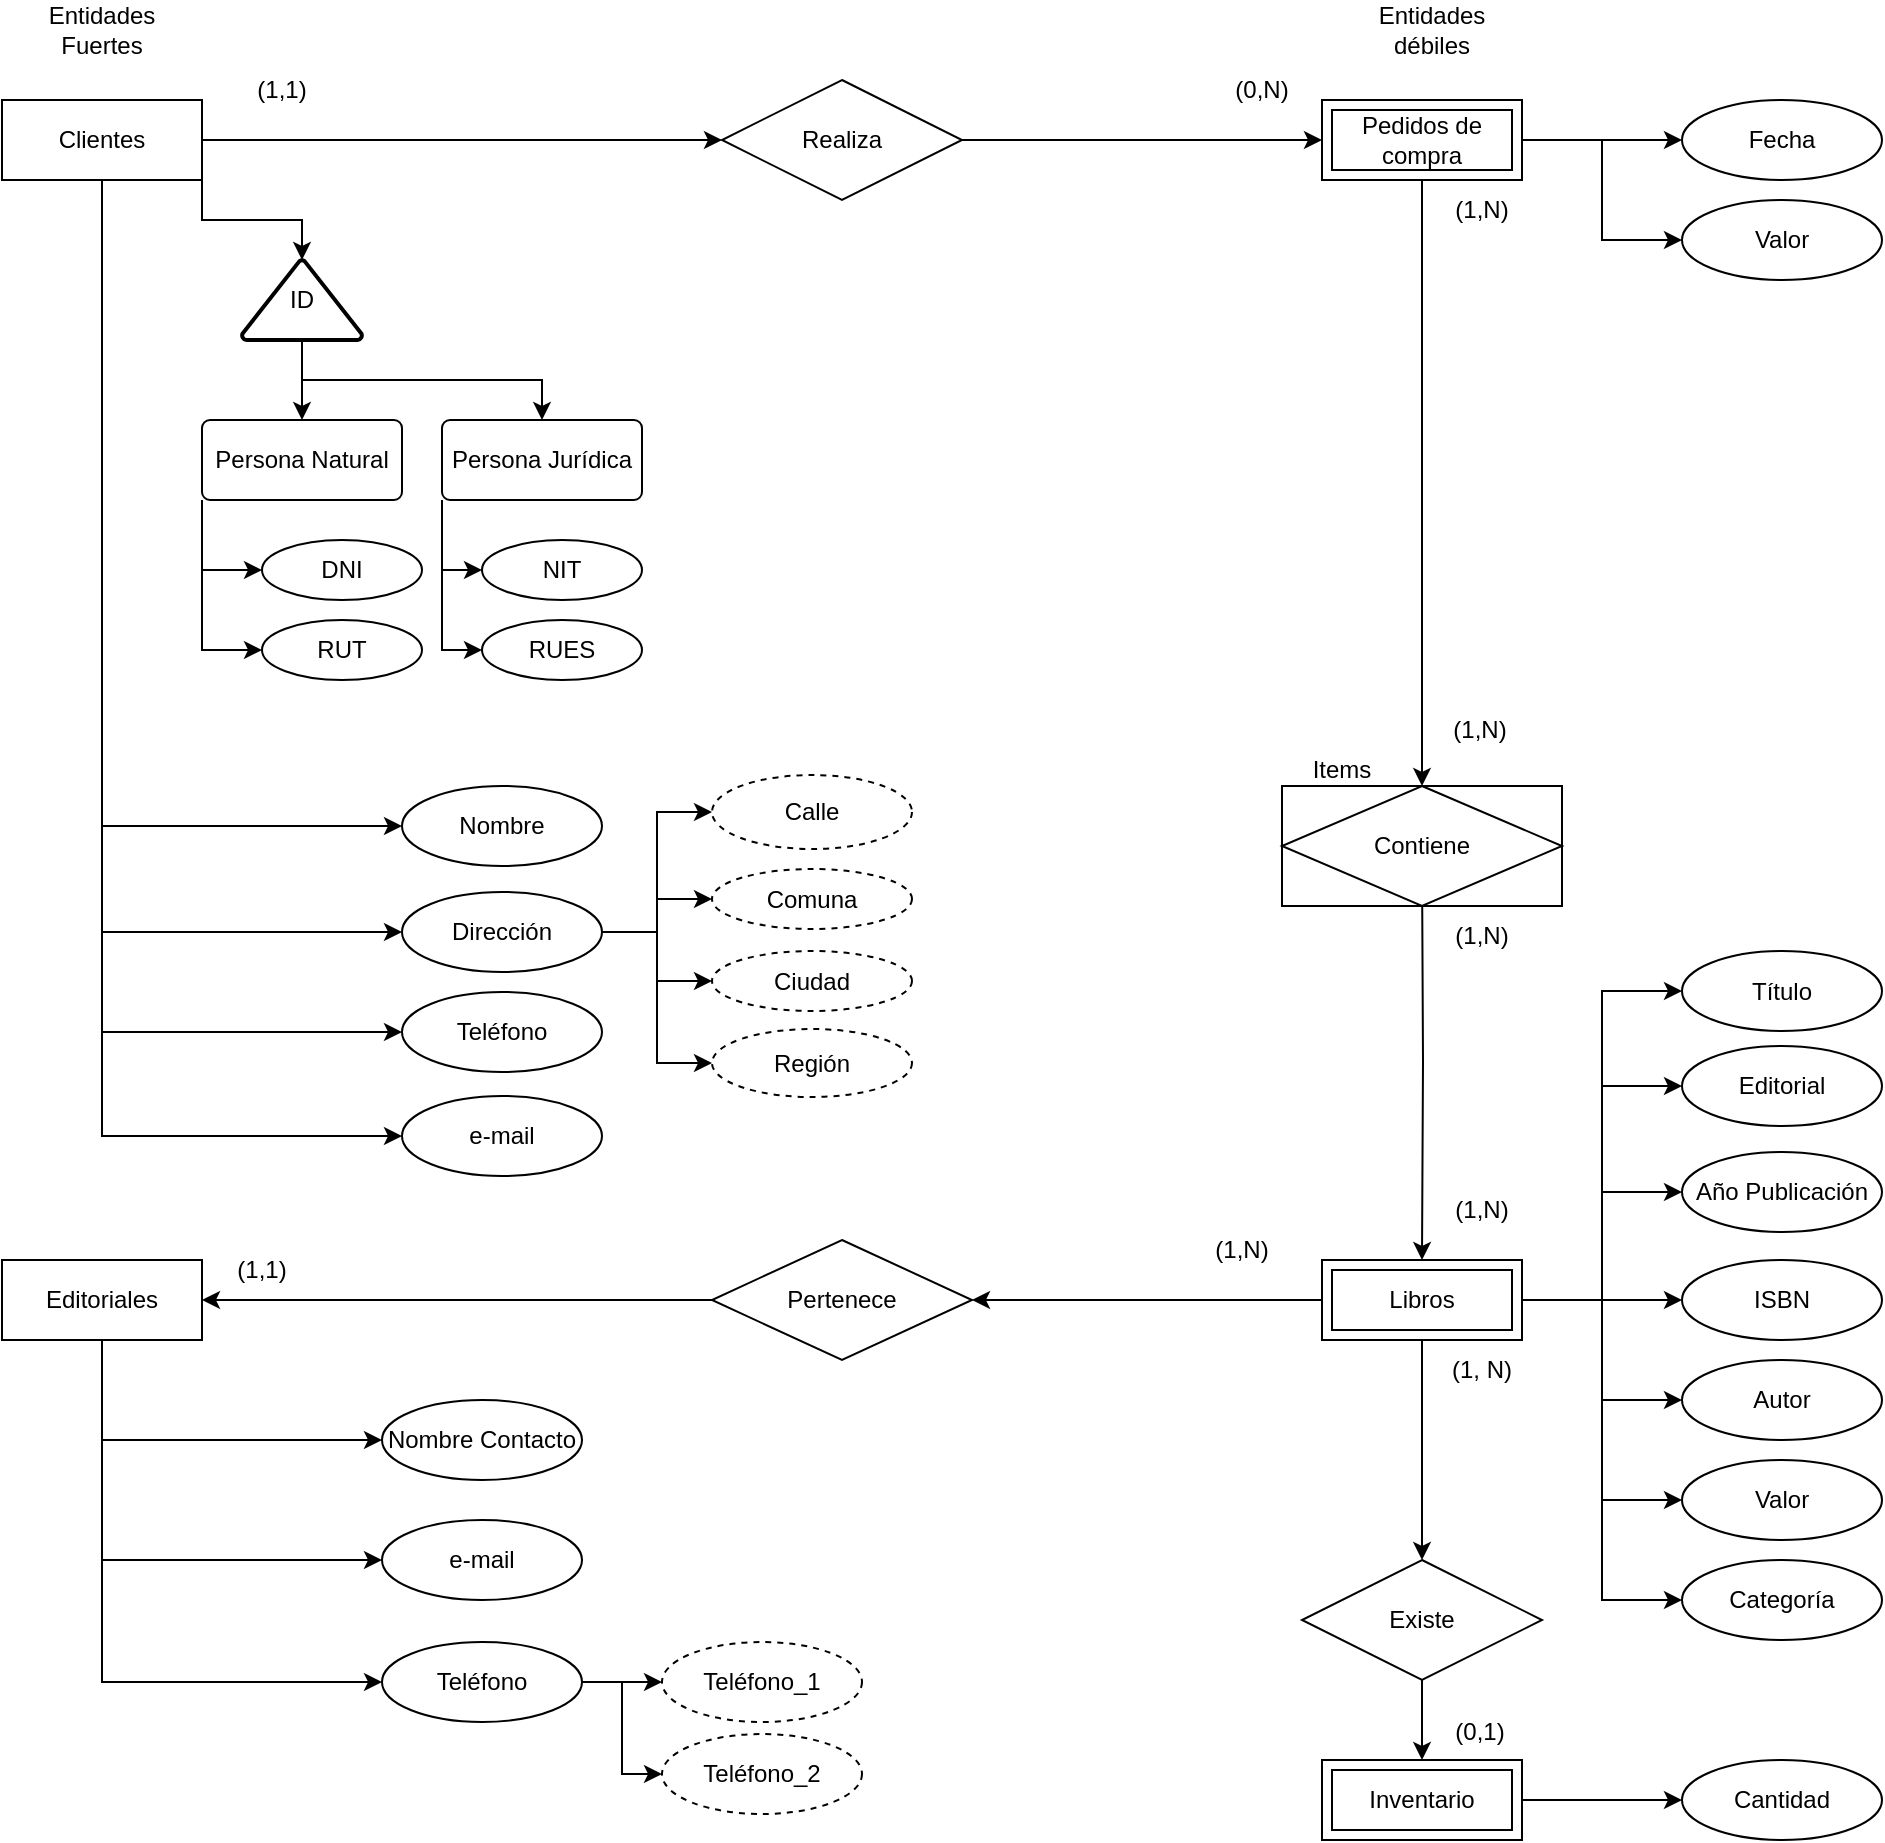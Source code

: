 <mxfile version="27.0.6">
  <diagram name="Page-1" id="aY8C0CWRc4ceLzLW_nXA">
    <mxGraphModel dx="2025" dy="656" grid="1" gridSize="10" guides="1" tooltips="1" connect="1" arrows="1" fold="1" page="1" pageScale="1" pageWidth="827" pageHeight="1169" math="0" shadow="0">
      <root>
        <mxCell id="0" />
        <mxCell id="1" parent="0" />
        <mxCell id="IEarKkadrqJ-7OaDFkOo-12" value="" style="edgeStyle=orthogonalEdgeStyle;rounded=0;orthogonalLoop=1;jettySize=auto;html=1;exitX=1;exitY=0.5;exitDx=0;exitDy=0;" parent="1" source="s6bERgY4n7bWf2fCO63s-3" target="IEarKkadrqJ-7OaDFkOo-10" edge="1">
          <mxGeometry relative="1" as="geometry" />
        </mxCell>
        <mxCell id="CXtI8FC8hVVEutXkW_Ce-2" style="edgeStyle=orthogonalEdgeStyle;rounded=0;orthogonalLoop=1;jettySize=auto;html=1;exitX=0.5;exitY=1;exitDx=0;exitDy=0;entryX=0;entryY=0.5;entryDx=0;entryDy=0;" parent="1" source="s6bERgY4n7bWf2fCO63s-3" target="CXtI8FC8hVVEutXkW_Ce-1" edge="1">
          <mxGeometry relative="1" as="geometry" />
        </mxCell>
        <mxCell id="CXtI8FC8hVVEutXkW_Ce-8" style="edgeStyle=orthogonalEdgeStyle;rounded=0;orthogonalLoop=1;jettySize=auto;html=1;exitX=0.5;exitY=1;exitDx=0;exitDy=0;entryX=0;entryY=0.5;entryDx=0;entryDy=0;" parent="1" source="s6bERgY4n7bWf2fCO63s-3" target="CXtI8FC8hVVEutXkW_Ce-3" edge="1">
          <mxGeometry relative="1" as="geometry" />
        </mxCell>
        <mxCell id="CXtI8FC8hVVEutXkW_Ce-9" style="edgeStyle=orthogonalEdgeStyle;rounded=0;orthogonalLoop=1;jettySize=auto;html=1;exitX=0.5;exitY=1;exitDx=0;exitDy=0;entryX=0;entryY=0.5;entryDx=0;entryDy=0;" parent="1" source="s6bERgY4n7bWf2fCO63s-3" target="CXtI8FC8hVVEutXkW_Ce-4" edge="1">
          <mxGeometry relative="1" as="geometry" />
        </mxCell>
        <mxCell id="CXtI8FC8hVVEutXkW_Ce-10" style="edgeStyle=orthogonalEdgeStyle;rounded=0;orthogonalLoop=1;jettySize=auto;html=1;exitX=0.5;exitY=1;exitDx=0;exitDy=0;entryX=0;entryY=0.5;entryDx=0;entryDy=0;" parent="1" source="s6bERgY4n7bWf2fCO63s-3" target="CXtI8FC8hVVEutXkW_Ce-5" edge="1">
          <mxGeometry relative="1" as="geometry" />
        </mxCell>
        <mxCell id="s6bERgY4n7bWf2fCO63s-12" style="edgeStyle=orthogonalEdgeStyle;rounded=0;orthogonalLoop=1;jettySize=auto;html=1;exitX=0;exitY=1;exitDx=0;exitDy=0;entryX=0;entryY=0.5;entryDx=0;entryDy=0;" edge="1" parent="1" source="S9vMv4I3xVLp12qS2ure-1" target="s6bERgY4n7bWf2fCO63s-8">
          <mxGeometry relative="1" as="geometry" />
        </mxCell>
        <mxCell id="s6bERgY4n7bWf2fCO63s-13" style="edgeStyle=orthogonalEdgeStyle;rounded=0;orthogonalLoop=1;jettySize=auto;html=1;exitX=0;exitY=1;exitDx=0;exitDy=0;entryX=0;entryY=0.5;entryDx=0;entryDy=0;" edge="1" parent="1" source="S9vMv4I3xVLp12qS2ure-1" target="s6bERgY4n7bWf2fCO63s-9">
          <mxGeometry relative="1" as="geometry" />
        </mxCell>
        <mxCell id="S9vMv4I3xVLp12qS2ure-1" value="Persona Natural" style="rounded=1;arcSize=10;whiteSpace=wrap;html=1;align=center;" parent="1" vertex="1">
          <mxGeometry x="60" y="230" width="100" height="40" as="geometry" />
        </mxCell>
        <mxCell id="IEarKkadrqJ-7OaDFkOo-15" style="edgeStyle=orthogonalEdgeStyle;rounded=0;orthogonalLoop=1;jettySize=auto;html=1;exitX=0.5;exitY=1;exitDx=0;exitDy=0;entryX=0.5;entryY=0;entryDx=0;entryDy=0;" parent="1" source="IEarKkadrqJ-7OaDFkOo-1" target="IEarKkadrqJ-7OaDFkOo-46" edge="1">
          <mxGeometry relative="1" as="geometry">
            <mxPoint x="670" y="160" as="targetPoint" />
          </mxGeometry>
        </mxCell>
        <mxCell id="s6bERgY4n7bWf2fCO63s-29" style="edgeStyle=orthogonalEdgeStyle;rounded=0;orthogonalLoop=1;jettySize=auto;html=1;exitX=1;exitY=0.5;exitDx=0;exitDy=0;entryX=0;entryY=0.5;entryDx=0;entryDy=0;" edge="1" parent="1" source="IEarKkadrqJ-7OaDFkOo-1" target="s6bERgY4n7bWf2fCO63s-27">
          <mxGeometry relative="1" as="geometry" />
        </mxCell>
        <mxCell id="s6bERgY4n7bWf2fCO63s-31" style="edgeStyle=orthogonalEdgeStyle;rounded=0;orthogonalLoop=1;jettySize=auto;html=1;exitX=1;exitY=0.5;exitDx=0;exitDy=0;entryX=0;entryY=0.5;entryDx=0;entryDy=0;" edge="1" parent="1" source="IEarKkadrqJ-7OaDFkOo-1" target="s6bERgY4n7bWf2fCO63s-28">
          <mxGeometry relative="1" as="geometry" />
        </mxCell>
        <mxCell id="IEarKkadrqJ-7OaDFkOo-1" value="Pedidos de compra" style="shape=ext;margin=3;double=1;whiteSpace=wrap;html=1;align=center;" parent="1" vertex="1">
          <mxGeometry x="620" y="70" width="100" height="40" as="geometry" />
        </mxCell>
        <mxCell id="s6bERgY4n7bWf2fCO63s-53" style="edgeStyle=orthogonalEdgeStyle;rounded=0;orthogonalLoop=1;jettySize=auto;html=1;exitX=0.5;exitY=1;exitDx=0;exitDy=0;entryX=0;entryY=0.5;entryDx=0;entryDy=0;" edge="1" parent="1" source="s6bERgY4n7bWf2fCO63s-58" target="s6bERgY4n7bWf2fCO63s-48">
          <mxGeometry relative="1" as="geometry" />
        </mxCell>
        <mxCell id="s6bERgY4n7bWf2fCO63s-54" style="edgeStyle=orthogonalEdgeStyle;rounded=0;orthogonalLoop=1;jettySize=auto;html=1;exitX=0.5;exitY=1;exitDx=0;exitDy=0;entryX=0;entryY=0.5;entryDx=0;entryDy=0;" edge="1" parent="1" source="s6bERgY4n7bWf2fCO63s-58" target="s6bERgY4n7bWf2fCO63s-49">
          <mxGeometry relative="1" as="geometry" />
        </mxCell>
        <mxCell id="s6bERgY4n7bWf2fCO63s-55" style="edgeStyle=orthogonalEdgeStyle;rounded=0;orthogonalLoop=1;jettySize=auto;html=1;exitX=0.5;exitY=1;exitDx=0;exitDy=0;entryX=0;entryY=0.5;entryDx=0;entryDy=0;" edge="1" parent="1" source="s6bERgY4n7bWf2fCO63s-58" target="s6bERgY4n7bWf2fCO63s-50">
          <mxGeometry relative="1" as="geometry" />
        </mxCell>
        <mxCell id="s6bERgY4n7bWf2fCO63s-33" style="edgeStyle=orthogonalEdgeStyle;rounded=0;orthogonalLoop=1;jettySize=auto;html=1;exitX=1;exitY=0.5;exitDx=0;exitDy=0;entryX=0;entryY=0.5;entryDx=0;entryDy=0;" edge="1" parent="1" source="IEarKkadrqJ-7OaDFkOo-6" target="s6bERgY4n7bWf2fCO63s-32">
          <mxGeometry relative="1" as="geometry" />
        </mxCell>
        <mxCell id="IEarKkadrqJ-7OaDFkOo-6" value="Inventario" style="shape=ext;margin=3;double=1;whiteSpace=wrap;html=1;align=center;" parent="1" vertex="1">
          <mxGeometry x="620" y="900" width="100" height="40" as="geometry" />
        </mxCell>
        <mxCell id="IEarKkadrqJ-7OaDFkOo-7" value="Entidades Fuerte&lt;span style=&quot;background-color: transparent; color: light-dark(rgb(0, 0, 0), rgb(255, 255, 255));&quot;&gt;s&lt;/span&gt;" style="text;html=1;align=center;verticalAlign=middle;whiteSpace=wrap;rounded=0;" parent="1" vertex="1">
          <mxGeometry x="-20" y="20" width="60" height="30" as="geometry" />
        </mxCell>
        <mxCell id="IEarKkadrqJ-7OaDFkOo-8" value="Entidades débiles" style="text;html=1;align=center;verticalAlign=middle;whiteSpace=wrap;rounded=0;strokeColor=none;fillColor=none;" parent="1" vertex="1">
          <mxGeometry x="645" y="20" width="60" height="30" as="geometry" />
        </mxCell>
        <mxCell id="IEarKkadrqJ-7OaDFkOo-37" value="" style="edgeStyle=orthogonalEdgeStyle;rounded=0;orthogonalLoop=1;jettySize=auto;html=1;" parent="1" source="IEarKkadrqJ-7OaDFkOo-9" target="IEarKkadrqJ-7OaDFkOo-36" edge="1">
          <mxGeometry relative="1" as="geometry" />
        </mxCell>
        <mxCell id="IEarKkadrqJ-7OaDFkOo-42" style="edgeStyle=orthogonalEdgeStyle;rounded=0;orthogonalLoop=1;jettySize=auto;html=1;entryX=1;entryY=0.5;entryDx=0;entryDy=0;" parent="1" source="IEarKkadrqJ-7OaDFkOo-9" target="IEarKkadrqJ-7OaDFkOo-26" edge="1">
          <mxGeometry relative="1" as="geometry">
            <mxPoint x="470" y="670" as="targetPoint" />
          </mxGeometry>
        </mxCell>
        <mxCell id="s6bERgY4n7bWf2fCO63s-41" style="edgeStyle=orthogonalEdgeStyle;rounded=0;orthogonalLoop=1;jettySize=auto;html=1;exitX=1;exitY=0.5;exitDx=0;exitDy=0;entryX=0;entryY=0.5;entryDx=0;entryDy=0;" edge="1" parent="1" source="IEarKkadrqJ-7OaDFkOo-9" target="s6bERgY4n7bWf2fCO63s-36">
          <mxGeometry relative="1" as="geometry" />
        </mxCell>
        <mxCell id="s6bERgY4n7bWf2fCO63s-42" style="edgeStyle=orthogonalEdgeStyle;rounded=0;orthogonalLoop=1;jettySize=auto;html=1;exitX=1;exitY=0.5;exitDx=0;exitDy=0;entryX=0;entryY=0.5;entryDx=0;entryDy=0;" edge="1" parent="1" source="IEarKkadrqJ-7OaDFkOo-9" target="s6bERgY4n7bWf2fCO63s-37">
          <mxGeometry relative="1" as="geometry" />
        </mxCell>
        <mxCell id="s6bERgY4n7bWf2fCO63s-43" style="edgeStyle=orthogonalEdgeStyle;rounded=0;orthogonalLoop=1;jettySize=auto;html=1;exitX=1;exitY=0.5;exitDx=0;exitDy=0;entryX=0;entryY=0.5;entryDx=0;entryDy=0;" edge="1" parent="1" source="IEarKkadrqJ-7OaDFkOo-9" target="s6bERgY4n7bWf2fCO63s-34">
          <mxGeometry relative="1" as="geometry" />
        </mxCell>
        <mxCell id="s6bERgY4n7bWf2fCO63s-44" style="edgeStyle=orthogonalEdgeStyle;rounded=0;orthogonalLoop=1;jettySize=auto;html=1;exitX=1;exitY=0.5;exitDx=0;exitDy=0;entryX=0;entryY=0.5;entryDx=0;entryDy=0;" edge="1" parent="1" source="IEarKkadrqJ-7OaDFkOo-9" target="s6bERgY4n7bWf2fCO63s-35">
          <mxGeometry relative="1" as="geometry" />
        </mxCell>
        <mxCell id="s6bERgY4n7bWf2fCO63s-45" style="edgeStyle=orthogonalEdgeStyle;rounded=0;orthogonalLoop=1;jettySize=auto;html=1;exitX=1;exitY=0.5;exitDx=0;exitDy=0;entryX=0;entryY=0.5;entryDx=0;entryDy=0;" edge="1" parent="1" source="IEarKkadrqJ-7OaDFkOo-9" target="s6bERgY4n7bWf2fCO63s-40">
          <mxGeometry relative="1" as="geometry" />
        </mxCell>
        <mxCell id="s6bERgY4n7bWf2fCO63s-46" style="edgeStyle=orthogonalEdgeStyle;rounded=0;orthogonalLoop=1;jettySize=auto;html=1;exitX=1;exitY=0.5;exitDx=0;exitDy=0;entryX=0;entryY=0.5;entryDx=0;entryDy=0;" edge="1" parent="1" source="IEarKkadrqJ-7OaDFkOo-9" target="s6bERgY4n7bWf2fCO63s-39">
          <mxGeometry relative="1" as="geometry" />
        </mxCell>
        <mxCell id="s6bERgY4n7bWf2fCO63s-47" style="edgeStyle=orthogonalEdgeStyle;rounded=0;orthogonalLoop=1;jettySize=auto;html=1;exitX=1;exitY=0.5;exitDx=0;exitDy=0;entryX=0;entryY=0.5;entryDx=0;entryDy=0;" edge="1" parent="1" source="IEarKkadrqJ-7OaDFkOo-9" target="s6bERgY4n7bWf2fCO63s-38">
          <mxGeometry relative="1" as="geometry" />
        </mxCell>
        <mxCell id="IEarKkadrqJ-7OaDFkOo-9" value="Libros" style="shape=ext;margin=3;double=1;whiteSpace=wrap;html=1;align=center;" parent="1" vertex="1">
          <mxGeometry x="620" y="650" width="100" height="40" as="geometry" />
        </mxCell>
        <mxCell id="IEarKkadrqJ-7OaDFkOo-17" value="" style="edgeStyle=orthogonalEdgeStyle;rounded=0;orthogonalLoop=1;jettySize=auto;html=1;exitX=1;exitY=0.5;exitDx=0;exitDy=0;" parent="1" source="IEarKkadrqJ-7OaDFkOo-10" target="IEarKkadrqJ-7OaDFkOo-1" edge="1">
          <mxGeometry relative="1" as="geometry">
            <mxPoint x="470" y="90" as="sourcePoint" />
          </mxGeometry>
        </mxCell>
        <mxCell id="IEarKkadrqJ-7OaDFkOo-10" value="Realiza" style="shape=rhombus;perimeter=rhombusPerimeter;whiteSpace=wrap;html=1;align=center;" parent="1" vertex="1">
          <mxGeometry x="320" y="60" width="120" height="60" as="geometry" />
        </mxCell>
        <mxCell id="IEarKkadrqJ-7OaDFkOo-16" value="" style="edgeStyle=orthogonalEdgeStyle;rounded=0;orthogonalLoop=1;jettySize=auto;html=1;" parent="1" target="IEarKkadrqJ-7OaDFkOo-9" edge="1">
          <mxGeometry relative="1" as="geometry">
            <mxPoint x="670" y="450" as="sourcePoint" />
          </mxGeometry>
        </mxCell>
        <mxCell id="IEarKkadrqJ-7OaDFkOo-22" value="(1,1)" style="text;html=1;align=center;verticalAlign=middle;whiteSpace=wrap;rounded=0;" parent="1" vertex="1">
          <mxGeometry x="70" y="50" width="60" height="30" as="geometry" />
        </mxCell>
        <mxCell id="IEarKkadrqJ-7OaDFkOo-23" value="(0,N)" style="text;html=1;align=center;verticalAlign=middle;whiteSpace=wrap;rounded=0;" parent="1" vertex="1">
          <mxGeometry x="560" y="50" width="60" height="30" as="geometry" />
        </mxCell>
        <mxCell id="IEarKkadrqJ-7OaDFkOo-24" value="(1,N)" style="text;html=1;align=center;verticalAlign=middle;whiteSpace=wrap;rounded=0;" parent="1" vertex="1">
          <mxGeometry x="670" y="110" width="60" height="30" as="geometry" />
        </mxCell>
        <mxCell id="IEarKkadrqJ-7OaDFkOo-25" value="(1,N)" style="text;html=1;align=center;verticalAlign=middle;whiteSpace=wrap;rounded=0;" parent="1" vertex="1">
          <mxGeometry x="670" y="473" width="60" height="30" as="geometry" />
        </mxCell>
        <mxCell id="IEarKkadrqJ-7OaDFkOo-44" value="" style="edgeStyle=orthogonalEdgeStyle;rounded=0;orthogonalLoop=1;jettySize=auto;html=1;entryX=1;entryY=0.5;entryDx=0;entryDy=0;" parent="1" source="IEarKkadrqJ-7OaDFkOo-26" target="s6bERgY4n7bWf2fCO63s-58" edge="1">
          <mxGeometry relative="1" as="geometry">
            <mxPoint x="180" y="670" as="targetPoint" />
          </mxGeometry>
        </mxCell>
        <mxCell id="IEarKkadrqJ-7OaDFkOo-26" value="Pertenece" style="shape=rhombus;perimeter=rhombusPerimeter;whiteSpace=wrap;html=1;align=center;" parent="1" vertex="1">
          <mxGeometry x="315" y="640" width="130" height="60" as="geometry" />
        </mxCell>
        <mxCell id="IEarKkadrqJ-7OaDFkOo-30" value="(1,N)" style="text;html=1;align=center;verticalAlign=middle;whiteSpace=wrap;rounded=0;" parent="1" vertex="1">
          <mxGeometry x="550" y="630" width="60" height="30" as="geometry" />
        </mxCell>
        <mxCell id="IEarKkadrqJ-7OaDFkOo-33" value="(1,1)" style="text;html=1;align=center;verticalAlign=middle;whiteSpace=wrap;rounded=0;" parent="1" vertex="1">
          <mxGeometry x="60" y="640" width="60" height="30" as="geometry" />
        </mxCell>
        <mxCell id="IEarKkadrqJ-7OaDFkOo-38" value="" style="edgeStyle=orthogonalEdgeStyle;rounded=0;orthogonalLoop=1;jettySize=auto;html=1;" parent="1" source="IEarKkadrqJ-7OaDFkOo-36" target="IEarKkadrqJ-7OaDFkOo-6" edge="1">
          <mxGeometry relative="1" as="geometry" />
        </mxCell>
        <mxCell id="IEarKkadrqJ-7OaDFkOo-36" value="Existe" style="shape=rhombus;perimeter=rhombusPerimeter;whiteSpace=wrap;html=1;align=center;" parent="1" vertex="1">
          <mxGeometry x="610" y="800" width="120" height="60" as="geometry" />
        </mxCell>
        <mxCell id="IEarKkadrqJ-7OaDFkOo-39" value="(1, N)" style="text;html=1;align=center;verticalAlign=middle;whiteSpace=wrap;rounded=0;" parent="1" vertex="1">
          <mxGeometry x="670" y="690" width="60" height="30" as="geometry" />
        </mxCell>
        <mxCell id="IEarKkadrqJ-7OaDFkOo-40" value="(0,1)" style="text;html=1;align=center;verticalAlign=middle;whiteSpace=wrap;rounded=0;" parent="1" vertex="1">
          <mxGeometry x="669" y="871" width="60" height="30" as="geometry" />
        </mxCell>
        <mxCell id="IEarKkadrqJ-7OaDFkOo-46" value="Contiene" style="shape=associativeEntity;whiteSpace=wrap;html=1;align=center;" parent="1" vertex="1">
          <mxGeometry x="600" y="413" width="140" height="60" as="geometry" />
        </mxCell>
        <mxCell id="IEarKkadrqJ-7OaDFkOo-47" value="Items" style="text;html=1;align=center;verticalAlign=middle;whiteSpace=wrap;rounded=0;" parent="1" vertex="1">
          <mxGeometry x="600" y="390" width="60" height="30" as="geometry" />
        </mxCell>
        <mxCell id="IEarKkadrqJ-7OaDFkOo-49" value="(1,N)" style="text;html=1;align=center;verticalAlign=middle;whiteSpace=wrap;rounded=0;" parent="1" vertex="1">
          <mxGeometry x="669" y="370" width="60" height="30" as="geometry" />
        </mxCell>
        <mxCell id="IEarKkadrqJ-7OaDFkOo-50" value="(1,N)" style="text;html=1;align=center;verticalAlign=middle;whiteSpace=wrap;rounded=0;" parent="1" vertex="1">
          <mxGeometry x="670" y="610" width="60" height="30" as="geometry" />
        </mxCell>
        <mxCell id="CXtI8FC8hVVEutXkW_Ce-1" value="Nombre" style="ellipse;whiteSpace=wrap;html=1;align=center;" parent="1" vertex="1">
          <mxGeometry x="160" y="413" width="100" height="40" as="geometry" />
        </mxCell>
        <mxCell id="s6bERgY4n7bWf2fCO63s-22" style="edgeStyle=orthogonalEdgeStyle;rounded=0;orthogonalLoop=1;jettySize=auto;html=1;exitX=1;exitY=0.5;exitDx=0;exitDy=0;entryX=0;entryY=0.5;entryDx=0;entryDy=0;" edge="1" parent="1" source="CXtI8FC8hVVEutXkW_Ce-3" target="s6bERgY4n7bWf2fCO63s-16">
          <mxGeometry relative="1" as="geometry" />
        </mxCell>
        <mxCell id="s6bERgY4n7bWf2fCO63s-23" style="edgeStyle=orthogonalEdgeStyle;rounded=0;orthogonalLoop=1;jettySize=auto;html=1;exitX=1;exitY=0.5;exitDx=0;exitDy=0;entryX=0;entryY=0.5;entryDx=0;entryDy=0;" edge="1" parent="1" source="CXtI8FC8hVVEutXkW_Ce-3" target="s6bERgY4n7bWf2fCO63s-18">
          <mxGeometry relative="1" as="geometry" />
        </mxCell>
        <mxCell id="s6bERgY4n7bWf2fCO63s-24" style="edgeStyle=orthogonalEdgeStyle;rounded=0;orthogonalLoop=1;jettySize=auto;html=1;exitX=1;exitY=0.5;exitDx=0;exitDy=0;entryX=0;entryY=0.5;entryDx=0;entryDy=0;" edge="1" parent="1" source="CXtI8FC8hVVEutXkW_Ce-3" target="s6bERgY4n7bWf2fCO63s-21">
          <mxGeometry relative="1" as="geometry" />
        </mxCell>
        <mxCell id="s6bERgY4n7bWf2fCO63s-25" style="edgeStyle=orthogonalEdgeStyle;rounded=0;orthogonalLoop=1;jettySize=auto;html=1;exitX=1;exitY=0.5;exitDx=0;exitDy=0;entryX=0;entryY=0.5;entryDx=0;entryDy=0;" edge="1" parent="1" source="CXtI8FC8hVVEutXkW_Ce-3" target="s6bERgY4n7bWf2fCO63s-17">
          <mxGeometry relative="1" as="geometry" />
        </mxCell>
        <mxCell id="CXtI8FC8hVVEutXkW_Ce-3" value="Dirección" style="ellipse;whiteSpace=wrap;html=1;align=center;" parent="1" vertex="1">
          <mxGeometry x="160" y="466" width="100" height="40" as="geometry" />
        </mxCell>
        <mxCell id="CXtI8FC8hVVEutXkW_Ce-4" value="Teléfono" style="ellipse;whiteSpace=wrap;html=1;align=center;" parent="1" vertex="1">
          <mxGeometry x="160" y="516" width="100" height="40" as="geometry" />
        </mxCell>
        <mxCell id="CXtI8FC8hVVEutXkW_Ce-5" value="e-mail" style="ellipse;whiteSpace=wrap;html=1;align=center;" parent="1" vertex="1">
          <mxGeometry x="160" y="568" width="100" height="40" as="geometry" />
        </mxCell>
        <mxCell id="s6bERgY4n7bWf2fCO63s-6" style="edgeStyle=orthogonalEdgeStyle;rounded=0;orthogonalLoop=1;jettySize=auto;html=1;exitX=0.5;exitY=1;exitDx=0;exitDy=0;exitPerimeter=0;entryX=0.5;entryY=0;entryDx=0;entryDy=0;" edge="1" parent="1" source="s6bERgY4n7bWf2fCO63s-1" target="S9vMv4I3xVLp12qS2ure-1">
          <mxGeometry relative="1" as="geometry" />
        </mxCell>
        <mxCell id="s6bERgY4n7bWf2fCO63s-7" style="edgeStyle=orthogonalEdgeStyle;rounded=0;orthogonalLoop=1;jettySize=auto;html=1;exitX=0.5;exitY=1;exitDx=0;exitDy=0;exitPerimeter=0;entryX=0.5;entryY=0;entryDx=0;entryDy=0;" edge="1" parent="1" source="s6bERgY4n7bWf2fCO63s-1" target="s6bERgY4n7bWf2fCO63s-5">
          <mxGeometry relative="1" as="geometry" />
        </mxCell>
        <mxCell id="s6bERgY4n7bWf2fCO63s-1" value="ID" style="strokeWidth=2;html=1;shape=mxgraph.flowchart.extract_or_measurement;whiteSpace=wrap;" vertex="1" parent="1">
          <mxGeometry x="80" y="150" width="60" height="40" as="geometry" />
        </mxCell>
        <mxCell id="s6bERgY4n7bWf2fCO63s-3" value="Clientes" style="whiteSpace=wrap;html=1;align=center;" vertex="1" parent="1">
          <mxGeometry x="-40" y="70" width="100" height="40" as="geometry" />
        </mxCell>
        <mxCell id="s6bERgY4n7bWf2fCO63s-4" style="edgeStyle=orthogonalEdgeStyle;rounded=0;orthogonalLoop=1;jettySize=auto;html=1;exitX=1;exitY=1;exitDx=0;exitDy=0;entryX=0.5;entryY=0;entryDx=0;entryDy=0;entryPerimeter=0;" edge="1" parent="1" source="s6bERgY4n7bWf2fCO63s-3" target="s6bERgY4n7bWf2fCO63s-1">
          <mxGeometry relative="1" as="geometry" />
        </mxCell>
        <mxCell id="s6bERgY4n7bWf2fCO63s-14" style="edgeStyle=orthogonalEdgeStyle;rounded=0;orthogonalLoop=1;jettySize=auto;html=1;exitX=0;exitY=1;exitDx=0;exitDy=0;entryX=0;entryY=0.5;entryDx=0;entryDy=0;" edge="1" parent="1" source="s6bERgY4n7bWf2fCO63s-5" target="s6bERgY4n7bWf2fCO63s-10">
          <mxGeometry relative="1" as="geometry" />
        </mxCell>
        <mxCell id="s6bERgY4n7bWf2fCO63s-15" style="edgeStyle=orthogonalEdgeStyle;rounded=0;orthogonalLoop=1;jettySize=auto;html=1;exitX=0;exitY=1;exitDx=0;exitDy=0;entryX=0;entryY=0.5;entryDx=0;entryDy=0;" edge="1" parent="1" source="s6bERgY4n7bWf2fCO63s-5" target="s6bERgY4n7bWf2fCO63s-11">
          <mxGeometry relative="1" as="geometry" />
        </mxCell>
        <mxCell id="s6bERgY4n7bWf2fCO63s-5" value="Persona Jurídica" style="rounded=1;arcSize=10;whiteSpace=wrap;html=1;align=center;" vertex="1" parent="1">
          <mxGeometry x="180" y="230" width="100" height="40" as="geometry" />
        </mxCell>
        <mxCell id="s6bERgY4n7bWf2fCO63s-8" value="DNI" style="ellipse;whiteSpace=wrap;html=1;align=center;" vertex="1" parent="1">
          <mxGeometry x="90" y="290" width="80" height="30" as="geometry" />
        </mxCell>
        <mxCell id="s6bERgY4n7bWf2fCO63s-9" value="RUT" style="ellipse;whiteSpace=wrap;html=1;align=center;" vertex="1" parent="1">
          <mxGeometry x="90" y="330" width="80" height="30" as="geometry" />
        </mxCell>
        <mxCell id="s6bERgY4n7bWf2fCO63s-10" value="NIT" style="ellipse;whiteSpace=wrap;html=1;align=center;" vertex="1" parent="1">
          <mxGeometry x="200" y="290" width="80" height="30" as="geometry" />
        </mxCell>
        <mxCell id="s6bERgY4n7bWf2fCO63s-11" value="RUES" style="ellipse;whiteSpace=wrap;html=1;align=center;" vertex="1" parent="1">
          <mxGeometry x="200" y="330" width="80" height="30" as="geometry" />
        </mxCell>
        <mxCell id="s6bERgY4n7bWf2fCO63s-16" value="Calle" style="ellipse;whiteSpace=wrap;html=1;align=center;dashed=1;" vertex="1" parent="1">
          <mxGeometry x="315" y="407.5" width="100" height="37" as="geometry" />
        </mxCell>
        <mxCell id="s6bERgY4n7bWf2fCO63s-17" value="Región" style="ellipse;whiteSpace=wrap;html=1;align=center;dashed=1;" vertex="1" parent="1">
          <mxGeometry x="315" y="534.5" width="100" height="34" as="geometry" />
        </mxCell>
        <mxCell id="s6bERgY4n7bWf2fCO63s-18" value="Comuna" style="ellipse;whiteSpace=wrap;html=1;align=center;dashed=1;" vertex="1" parent="1">
          <mxGeometry x="315" y="454.5" width="100" height="30" as="geometry" />
        </mxCell>
        <mxCell id="s6bERgY4n7bWf2fCO63s-21" value="Ciudad" style="ellipse;whiteSpace=wrap;html=1;align=center;dashed=1;" vertex="1" parent="1">
          <mxGeometry x="315" y="495.5" width="100" height="30" as="geometry" />
        </mxCell>
        <mxCell id="s6bERgY4n7bWf2fCO63s-27" value="Fecha" style="ellipse;whiteSpace=wrap;html=1;align=center;" vertex="1" parent="1">
          <mxGeometry x="800" y="70" width="100" height="40" as="geometry" />
        </mxCell>
        <mxCell id="s6bERgY4n7bWf2fCO63s-28" value="Valor" style="ellipse;whiteSpace=wrap;html=1;align=center;" vertex="1" parent="1">
          <mxGeometry x="800" y="120" width="100" height="40" as="geometry" />
        </mxCell>
        <mxCell id="s6bERgY4n7bWf2fCO63s-32" value="Cantidad" style="ellipse;whiteSpace=wrap;html=1;align=center;" vertex="1" parent="1">
          <mxGeometry x="800" y="900" width="100" height="40" as="geometry" />
        </mxCell>
        <mxCell id="s6bERgY4n7bWf2fCO63s-34" value="Año Publicación" style="ellipse;whiteSpace=wrap;html=1;align=center;" vertex="1" parent="1">
          <mxGeometry x="800" y="596" width="100" height="40" as="geometry" />
        </mxCell>
        <mxCell id="s6bERgY4n7bWf2fCO63s-35" value="ISBN" style="ellipse;whiteSpace=wrap;html=1;align=center;" vertex="1" parent="1">
          <mxGeometry x="800" y="650" width="100" height="40" as="geometry" />
        </mxCell>
        <mxCell id="s6bERgY4n7bWf2fCO63s-36" value="Título" style="ellipse;whiteSpace=wrap;html=1;align=center;" vertex="1" parent="1">
          <mxGeometry x="800" y="495.5" width="100" height="40" as="geometry" />
        </mxCell>
        <mxCell id="s6bERgY4n7bWf2fCO63s-37" value="Editorial" style="ellipse;whiteSpace=wrap;html=1;align=center;" vertex="1" parent="1">
          <mxGeometry x="800" y="543" width="100" height="40" as="geometry" />
        </mxCell>
        <mxCell id="s6bERgY4n7bWf2fCO63s-38" value="Categoría" style="ellipse;whiteSpace=wrap;html=1;align=center;" vertex="1" parent="1">
          <mxGeometry x="800" y="800" width="100" height="40" as="geometry" />
        </mxCell>
        <mxCell id="s6bERgY4n7bWf2fCO63s-39" value="Valor" style="ellipse;whiteSpace=wrap;html=1;align=center;" vertex="1" parent="1">
          <mxGeometry x="800" y="750" width="100" height="40" as="geometry" />
        </mxCell>
        <mxCell id="s6bERgY4n7bWf2fCO63s-40" value="Autor" style="ellipse;whiteSpace=wrap;html=1;align=center;" vertex="1" parent="1">
          <mxGeometry x="800" y="700" width="100" height="40" as="geometry" />
        </mxCell>
        <mxCell id="s6bERgY4n7bWf2fCO63s-48" value="Nombre Contacto" style="ellipse;whiteSpace=wrap;html=1;align=center;" vertex="1" parent="1">
          <mxGeometry x="150" y="720" width="100" height="40" as="geometry" />
        </mxCell>
        <mxCell id="s6bERgY4n7bWf2fCO63s-49" value="e-mail" style="ellipse;whiteSpace=wrap;html=1;align=center;" vertex="1" parent="1">
          <mxGeometry x="150" y="780" width="100" height="40" as="geometry" />
        </mxCell>
        <mxCell id="s6bERgY4n7bWf2fCO63s-56" style="edgeStyle=orthogonalEdgeStyle;rounded=0;orthogonalLoop=1;jettySize=auto;html=1;exitX=1;exitY=0.5;exitDx=0;exitDy=0;entryX=0;entryY=0.5;entryDx=0;entryDy=0;" edge="1" parent="1" source="s6bERgY4n7bWf2fCO63s-50" target="s6bERgY4n7bWf2fCO63s-51">
          <mxGeometry relative="1" as="geometry" />
        </mxCell>
        <mxCell id="s6bERgY4n7bWf2fCO63s-57" style="edgeStyle=orthogonalEdgeStyle;rounded=0;orthogonalLoop=1;jettySize=auto;html=1;exitX=1;exitY=0.5;exitDx=0;exitDy=0;entryX=0;entryY=0.5;entryDx=0;entryDy=0;" edge="1" parent="1" source="s6bERgY4n7bWf2fCO63s-50" target="s6bERgY4n7bWf2fCO63s-52">
          <mxGeometry relative="1" as="geometry" />
        </mxCell>
        <mxCell id="s6bERgY4n7bWf2fCO63s-50" value="Teléfono" style="ellipse;whiteSpace=wrap;html=1;align=center;" vertex="1" parent="1">
          <mxGeometry x="150" y="841" width="100" height="40" as="geometry" />
        </mxCell>
        <mxCell id="s6bERgY4n7bWf2fCO63s-51" value="Teléfono_1" style="ellipse;whiteSpace=wrap;html=1;align=center;dashed=1;" vertex="1" parent="1">
          <mxGeometry x="290" y="841" width="100" height="40" as="geometry" />
        </mxCell>
        <mxCell id="s6bERgY4n7bWf2fCO63s-52" value="Teléfono_2" style="ellipse;whiteSpace=wrap;html=1;align=center;dashed=1;" vertex="1" parent="1">
          <mxGeometry x="290" y="887" width="100" height="40" as="geometry" />
        </mxCell>
        <mxCell id="s6bERgY4n7bWf2fCO63s-58" value="Editoriales" style="whiteSpace=wrap;html=1;align=center;" vertex="1" parent="1">
          <mxGeometry x="-40" y="650" width="100" height="40" as="geometry" />
        </mxCell>
      </root>
    </mxGraphModel>
  </diagram>
</mxfile>
